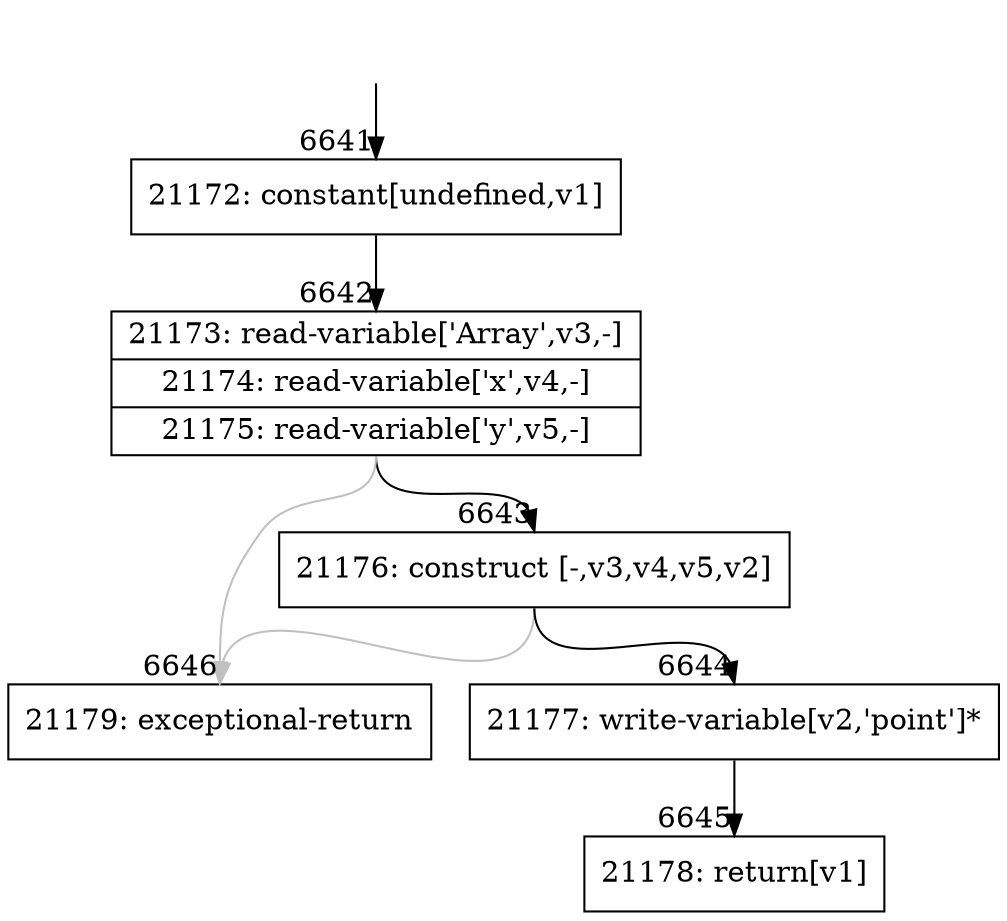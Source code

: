 digraph {
rankdir="TD"
BB_entry595[shape=none,label=""];
BB_entry595 -> BB6641 [tailport=s, headport=n, headlabel="    6641"]
BB6641 [shape=record label="{21172: constant[undefined,v1]}" ] 
BB6641 -> BB6642 [tailport=s, headport=n, headlabel="      6642"]
BB6642 [shape=record label="{21173: read-variable['Array',v3,-]|21174: read-variable['x',v4,-]|21175: read-variable['y',v5,-]}" ] 
BB6642 -> BB6643 [tailport=s, headport=n, headlabel="      6643"]
BB6642 -> BB6646 [tailport=s, headport=n, color=gray, headlabel="      6646"]
BB6643 [shape=record label="{21176: construct [-,v3,v4,v5,v2]}" ] 
BB6643 -> BB6644 [tailport=s, headport=n, headlabel="      6644"]
BB6643 -> BB6646 [tailport=s, headport=n, color=gray]
BB6644 [shape=record label="{21177: write-variable[v2,'point']*}" ] 
BB6644 -> BB6645 [tailport=s, headport=n, headlabel="      6645"]
BB6645 [shape=record label="{21178: return[v1]}" ] 
BB6646 [shape=record label="{21179: exceptional-return}" ] 
//#$~ 3857
}
